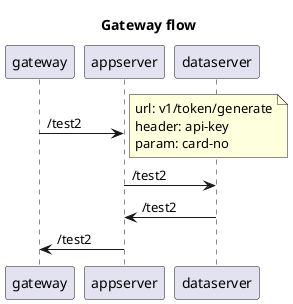 @startuml
title Gateway flow
participant gateway
participant appserver
participant dataserver
gateway -> appserver: /test2
note right
url: v1/token/generate
header: api-key
param: card-no
end note

appserver -> dataserver: /test2
dataserver -> appserver: /test2
appserver -> gateway: /test2
@enduml
